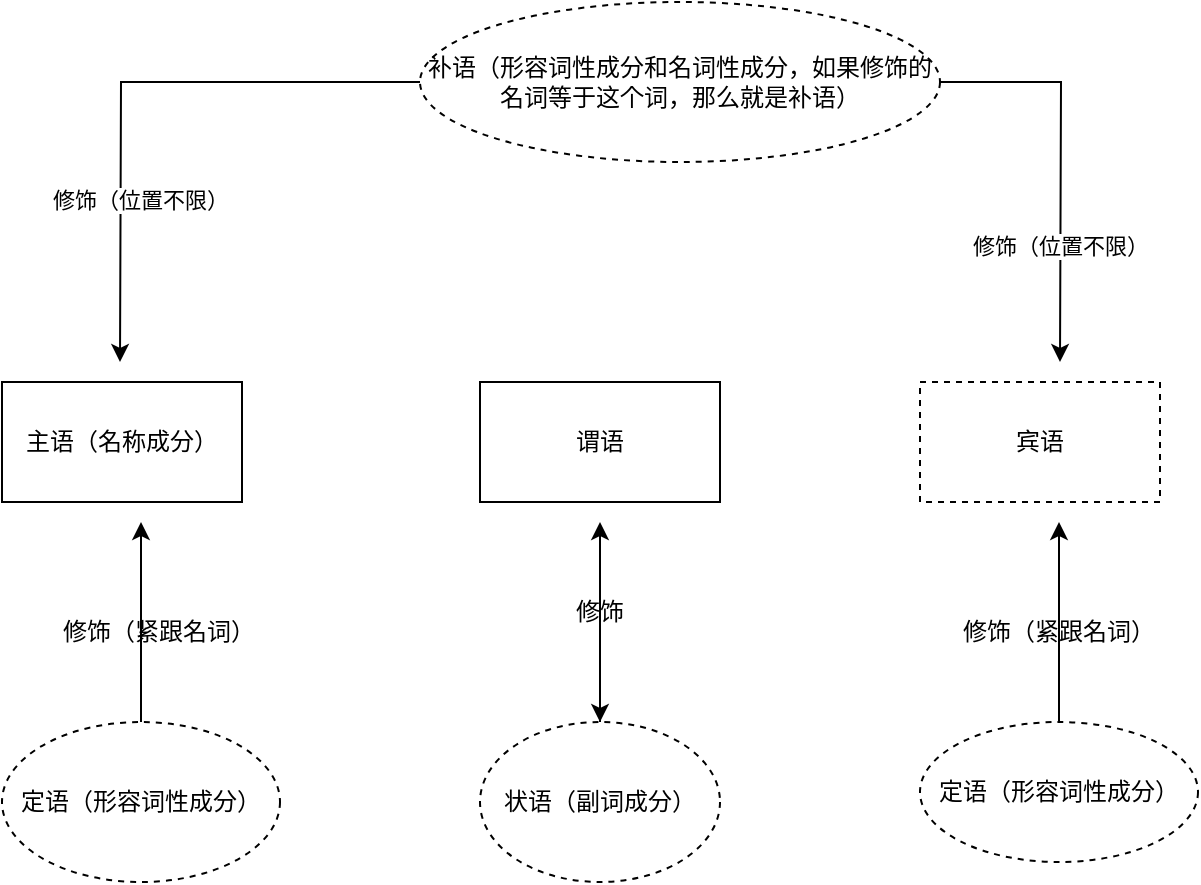 <mxfile version="22.1.21" type="github">
  <diagram name="第 1 页" id="1aJcFwqzYAkUmxzSCTrx">
    <mxGraphModel dx="1218" dy="561" grid="1" gridSize="10" guides="1" tooltips="1" connect="1" arrows="1" fold="1" page="1" pageScale="1" pageWidth="827" pageHeight="1169" math="0" shadow="0">
      <root>
        <mxCell id="0" />
        <mxCell id="1" parent="0" />
        <mxCell id="gZ4YSPeWYWc7kVVEDk5t-1" value="主语（名称成分）" style="rounded=0;whiteSpace=wrap;html=1;" vertex="1" parent="1">
          <mxGeometry x="81" y="260" width="120" height="60" as="geometry" />
        </mxCell>
        <mxCell id="gZ4YSPeWYWc7kVVEDk5t-2" value="谓语" style="rounded=0;whiteSpace=wrap;html=1;" vertex="1" parent="1">
          <mxGeometry x="320" y="260" width="120" height="60" as="geometry" />
        </mxCell>
        <mxCell id="gZ4YSPeWYWc7kVVEDk5t-3" value="宾语" style="rounded=0;whiteSpace=wrap;html=1;dashed=1;" vertex="1" parent="1">
          <mxGeometry x="540" y="260" width="120" height="60" as="geometry" />
        </mxCell>
        <mxCell id="gZ4YSPeWYWc7kVVEDk5t-21" value="修饰（位置不限）" style="edgeStyle=orthogonalEdgeStyle;rounded=0;orthogonalLoop=1;jettySize=auto;html=1;" edge="1" parent="1" source="gZ4YSPeWYWc7kVVEDk5t-5">
          <mxGeometry x="0.436" y="10" relative="1" as="geometry">
            <mxPoint x="140" y="250" as="targetPoint" />
            <mxPoint as="offset" />
          </mxGeometry>
        </mxCell>
        <mxCell id="gZ4YSPeWYWc7kVVEDk5t-22" value="修饰（位置不限）" style="edgeStyle=orthogonalEdgeStyle;rounded=0;orthogonalLoop=1;jettySize=auto;html=1;" edge="1" parent="1" source="gZ4YSPeWYWc7kVVEDk5t-5">
          <mxGeometry x="0.423" relative="1" as="geometry">
            <mxPoint x="610" y="250" as="targetPoint" />
            <mxPoint as="offset" />
          </mxGeometry>
        </mxCell>
        <mxCell id="gZ4YSPeWYWc7kVVEDk5t-5" value="补语（形容词性成分和名词性成分，如果修饰的名词等于这个词，那么就是补语）" style="ellipse;whiteSpace=wrap;html=1;dashed=1;" vertex="1" parent="1">
          <mxGeometry x="290" y="70" width="260" height="80" as="geometry" />
        </mxCell>
        <mxCell id="gZ4YSPeWYWc7kVVEDk5t-20" style="edgeStyle=orthogonalEdgeStyle;rounded=0;orthogonalLoop=1;jettySize=auto;html=1;" edge="1" parent="1" source="gZ4YSPeWYWc7kVVEDk5t-6">
          <mxGeometry relative="1" as="geometry">
            <mxPoint x="380" y="330" as="targetPoint" />
          </mxGeometry>
        </mxCell>
        <mxCell id="gZ4YSPeWYWc7kVVEDk5t-6" value="状语（副词成分）" style="ellipse;whiteSpace=wrap;html=1;dashed=1;" vertex="1" parent="1">
          <mxGeometry x="320" y="430" width="120" height="80" as="geometry" />
        </mxCell>
        <mxCell id="gZ4YSPeWYWc7kVVEDk5t-10" style="edgeStyle=orthogonalEdgeStyle;rounded=0;orthogonalLoop=1;jettySize=auto;html=1;" edge="1" parent="1" source="gZ4YSPeWYWc7kVVEDk5t-7">
          <mxGeometry relative="1" as="geometry">
            <mxPoint x="150.5" y="330" as="targetPoint" />
          </mxGeometry>
        </mxCell>
        <mxCell id="gZ4YSPeWYWc7kVVEDk5t-7" value="定语（形容词性成分）" style="ellipse;whiteSpace=wrap;html=1;dashed=1;" vertex="1" parent="1">
          <mxGeometry x="81" y="430" width="139" height="80" as="geometry" />
        </mxCell>
        <mxCell id="gZ4YSPeWYWc7kVVEDk5t-16" style="edgeStyle=orthogonalEdgeStyle;rounded=0;orthogonalLoop=1;jettySize=auto;html=1;" edge="1" parent="1" source="gZ4YSPeWYWc7kVVEDk5t-9">
          <mxGeometry relative="1" as="geometry">
            <mxPoint x="609.5" y="330" as="targetPoint" />
          </mxGeometry>
        </mxCell>
        <mxCell id="gZ4YSPeWYWc7kVVEDk5t-9" value="定语（形容词性成分）" style="ellipse;whiteSpace=wrap;html=1;dashed=1;" vertex="1" parent="1">
          <mxGeometry x="540" y="430" width="139" height="70" as="geometry" />
        </mxCell>
        <mxCell id="gZ4YSPeWYWc7kVVEDk5t-12" value="修饰（紧跟名词）" style="text;strokeColor=none;align=center;fillColor=none;html=1;verticalAlign=middle;whiteSpace=wrap;rounded=0;" vertex="1" parent="1">
          <mxGeometry x="110" y="370" width="98.5" height="30" as="geometry" />
        </mxCell>
        <mxCell id="gZ4YSPeWYWc7kVVEDk5t-19" value="" style="edgeStyle=orthogonalEdgeStyle;rounded=0;orthogonalLoop=1;jettySize=auto;html=1;" edge="1" parent="1" source="gZ4YSPeWYWc7kVVEDk5t-18" target="gZ4YSPeWYWc7kVVEDk5t-6">
          <mxGeometry relative="1" as="geometry" />
        </mxCell>
        <mxCell id="gZ4YSPeWYWc7kVVEDk5t-18" value="修饰" style="text;strokeColor=none;align=center;fillColor=none;html=1;verticalAlign=middle;whiteSpace=wrap;rounded=0;" vertex="1" parent="1">
          <mxGeometry x="350" y="360" width="60" height="30" as="geometry" />
        </mxCell>
        <mxCell id="gZ4YSPeWYWc7kVVEDk5t-24" value="修饰（紧跟名词）" style="text;strokeColor=none;align=center;fillColor=none;html=1;verticalAlign=middle;whiteSpace=wrap;rounded=0;" vertex="1" parent="1">
          <mxGeometry x="560.25" y="370" width="98.5" height="30" as="geometry" />
        </mxCell>
      </root>
    </mxGraphModel>
  </diagram>
</mxfile>
